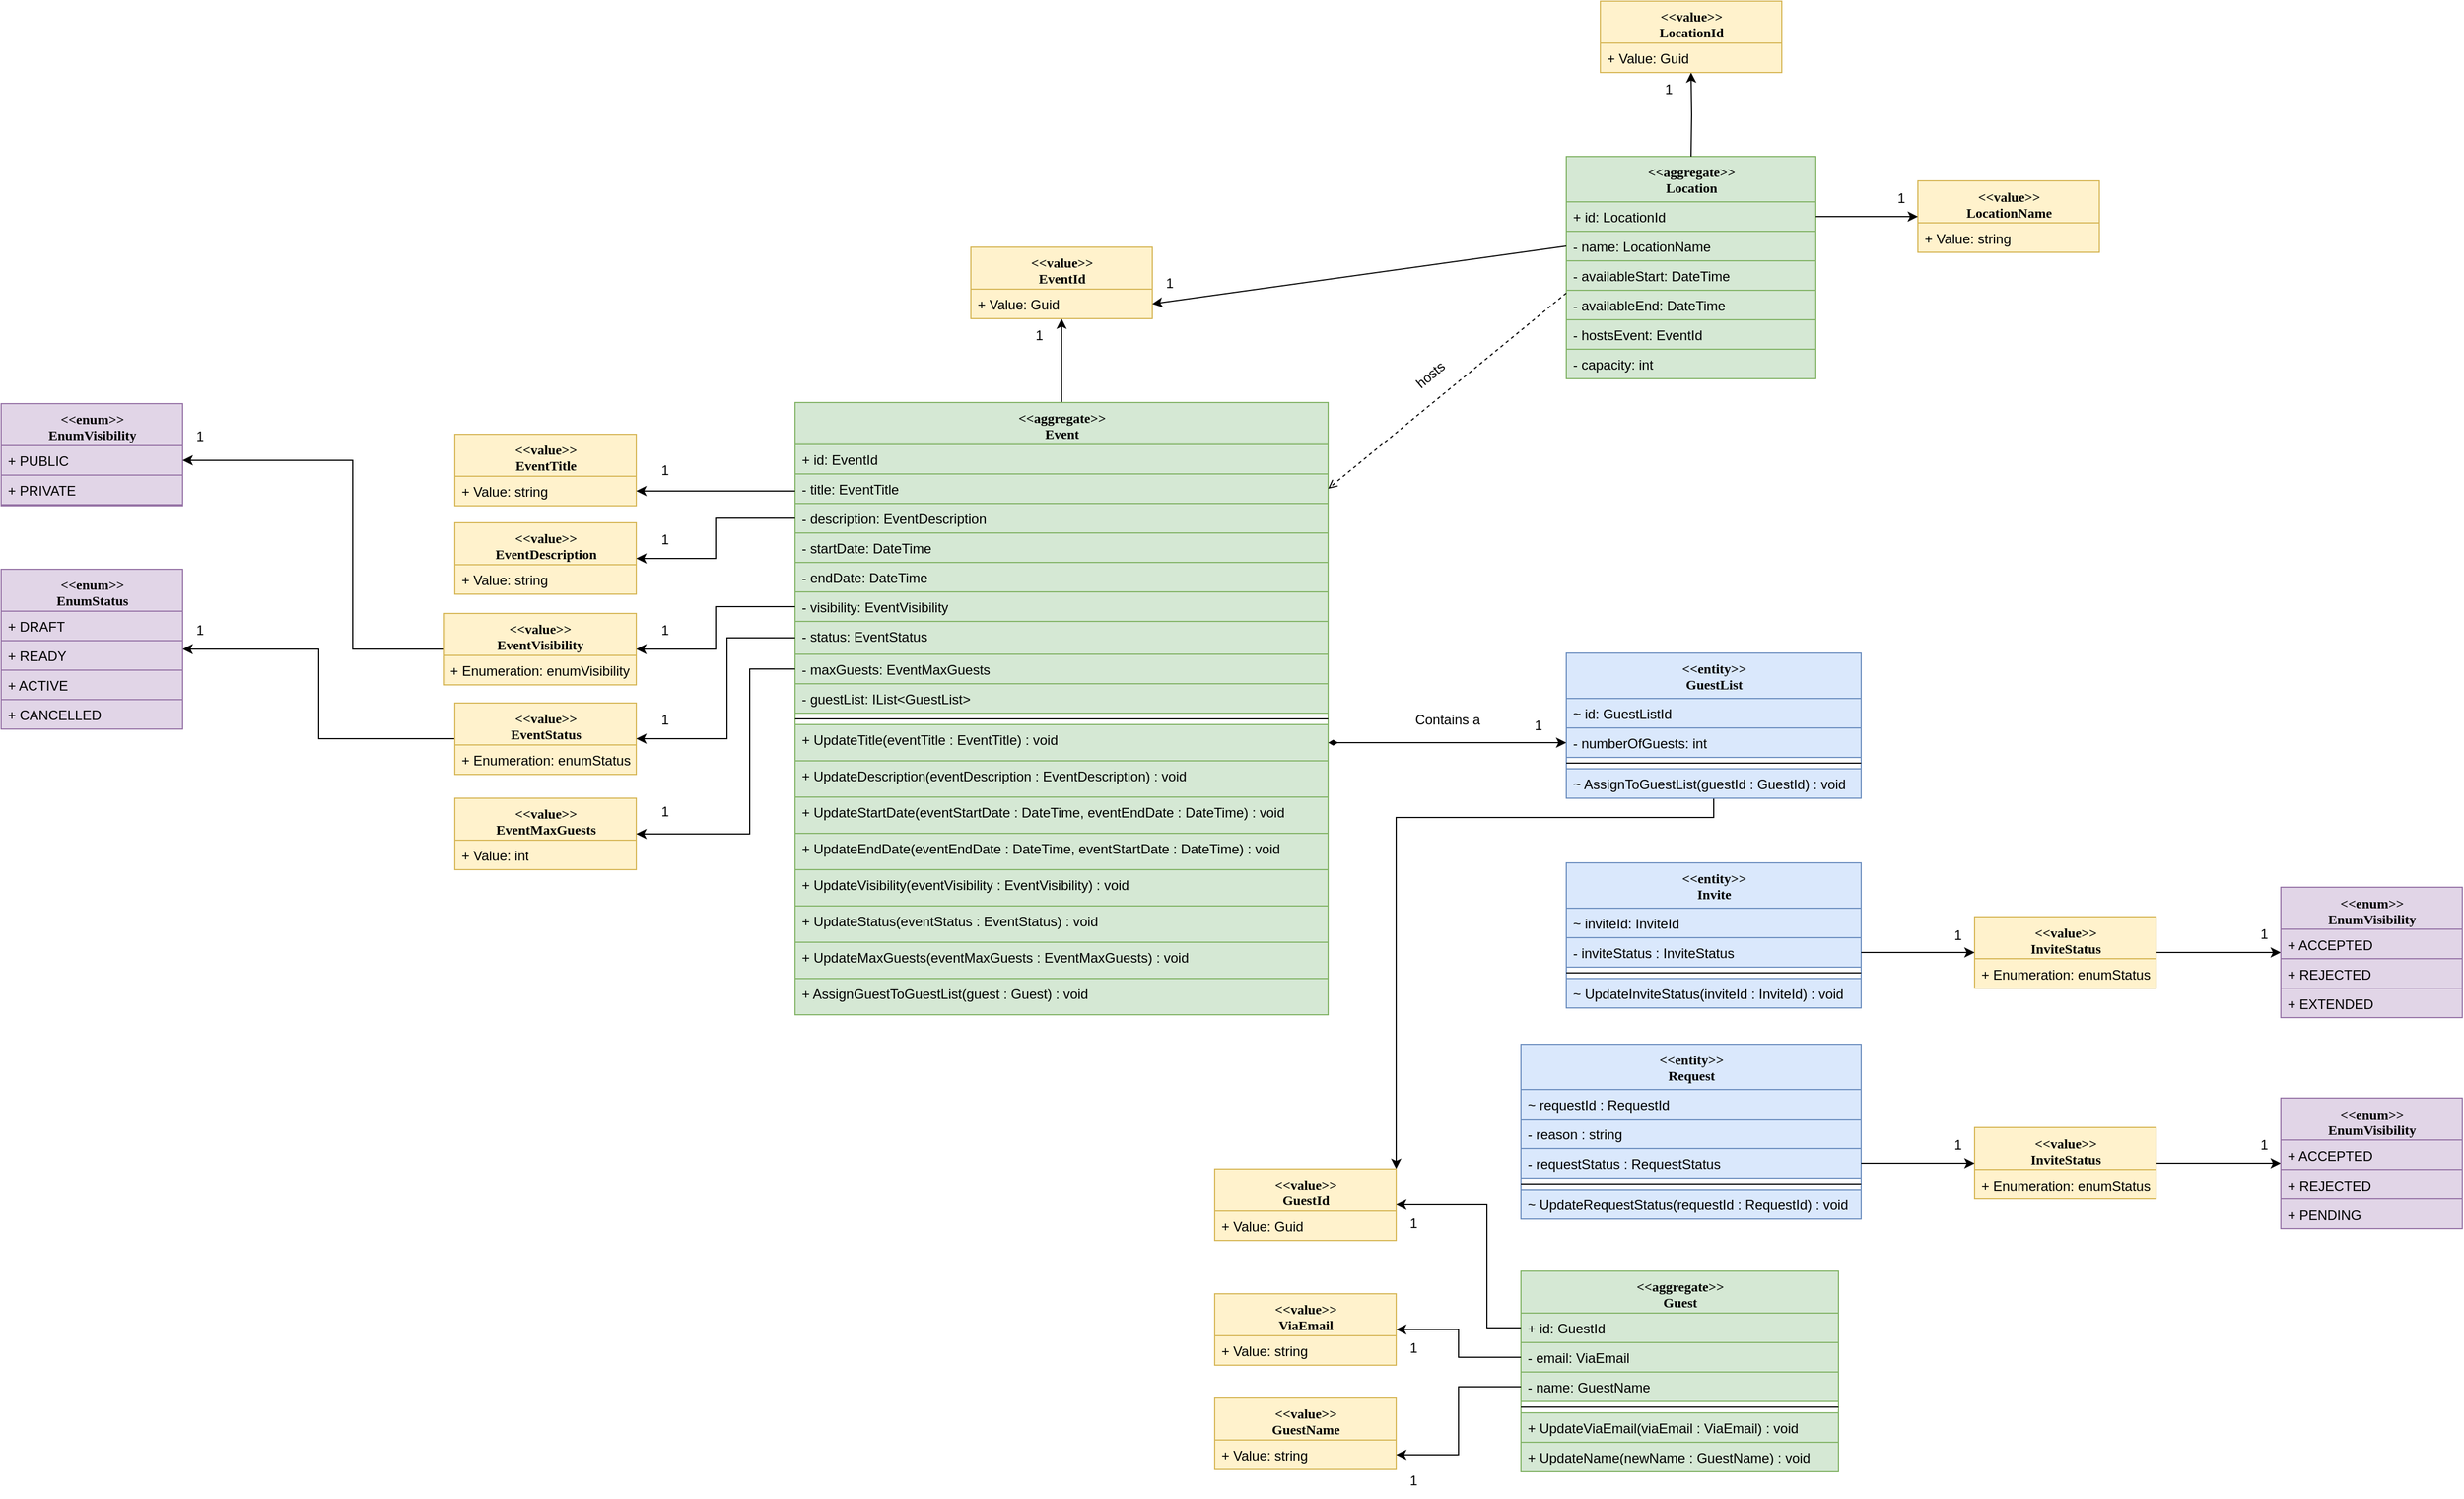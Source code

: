 <mxfile version="26.0.14">
  <diagram name="Page-1" id="9f46799a-70d6-7492-0946-bef42562c5a5">
    <mxGraphModel dx="2342" dy="1554" grid="1" gridSize="10" guides="1" tooltips="1" connect="1" arrows="1" fold="1" page="1" pageScale="1" pageWidth="1100" pageHeight="850" background="none" math="0" shadow="0">
      <root>
        <mxCell id="0" />
        <mxCell id="1" parent="0" />
        <mxCell id="UV1UsnCk2qy5vx6y43Ti-13" style="edgeStyle=orthogonalEdgeStyle;rounded=0;orthogonalLoop=1;jettySize=auto;html=1;exitX=0.5;exitY=0;exitDx=0;exitDy=0;entryX=0.5;entryY=1;entryDx=0;entryDy=0;" parent="1" source="78961159f06e98e8-17" target="UV1UsnCk2qy5vx6y43Ti-4" edge="1">
          <mxGeometry relative="1" as="geometry" />
        </mxCell>
        <mxCell id="78961159f06e98e8-17" value="&amp;lt;&amp;lt;aggregate&amp;gt;&amp;gt;&lt;div&gt;Event&lt;/div&gt;" style="swimlane;html=1;fontStyle=1;align=center;verticalAlign=top;childLayout=stackLayout;horizontal=1;startSize=37;horizontalStack=0;resizeParent=1;resizeLast=0;collapsible=1;marginBottom=0;swimlaneFillColor=#ffffff;rounded=0;shadow=0;comic=0;labelBackgroundColor=none;strokeWidth=1;fillColor=#d5e8d4;fontFamily=Verdana;fontSize=12;strokeColor=#82b366;" parent="1" vertex="1">
          <mxGeometry x="480" y="334" width="470" height="540" as="geometry" />
        </mxCell>
        <mxCell id="78961159f06e98e8-21" value="+ id: EventId" style="text;html=1;strokeColor=#82b366;fillColor=#d5e8d4;align=left;verticalAlign=top;spacingLeft=4;spacingRight=4;whiteSpace=wrap;overflow=hidden;rotatable=0;points=[[0,0.5],[1,0.5]];portConstraint=eastwest;" parent="78961159f06e98e8-17" vertex="1">
          <mxGeometry y="37" width="470" height="26" as="geometry" />
        </mxCell>
        <mxCell id="78961159f06e98e8-23" value="- title: EventTitle" style="text;html=1;strokeColor=#82b366;fillColor=#d5e8d4;align=left;verticalAlign=top;spacingLeft=4;spacingRight=4;whiteSpace=wrap;overflow=hidden;rotatable=0;points=[[0,0.5],[1,0.5]];portConstraint=eastwest;" parent="78961159f06e98e8-17" vertex="1">
          <mxGeometry y="63" width="470" height="26" as="geometry" />
        </mxCell>
        <mxCell id="78961159f06e98e8-25" value="- description: EventDescription" style="text;html=1;strokeColor=#82b366;fillColor=#d5e8d4;align=left;verticalAlign=top;spacingLeft=4;spacingRight=4;whiteSpace=wrap;overflow=hidden;rotatable=0;points=[[0,0.5],[1,0.5]];portConstraint=eastwest;" parent="78961159f06e98e8-17" vertex="1">
          <mxGeometry y="89" width="470" height="26" as="geometry" />
        </mxCell>
        <mxCell id="78961159f06e98e8-26" value="- startDate: DateTime" style="text;html=1;strokeColor=#82b366;fillColor=#d5e8d4;align=left;verticalAlign=top;spacingLeft=4;spacingRight=4;whiteSpace=wrap;overflow=hidden;rotatable=0;points=[[0,0.5],[1,0.5]];portConstraint=eastwest;" parent="78961159f06e98e8-17" vertex="1">
          <mxGeometry y="115" width="470" height="26" as="geometry" />
        </mxCell>
        <mxCell id="78961159f06e98e8-24" value="- endDate: DateTime" style="text;html=1;strokeColor=#82b366;fillColor=#d5e8d4;align=left;verticalAlign=top;spacingLeft=4;spacingRight=4;whiteSpace=wrap;overflow=hidden;rotatable=0;points=[[0,0.5],[1,0.5]];portConstraint=eastwest;" parent="78961159f06e98e8-17" vertex="1">
          <mxGeometry y="141" width="470" height="26" as="geometry" />
        </mxCell>
        <mxCell id="UV1UsnCk2qy5vx6y43Ti-17" value="- visibility: EventVisibility" style="text;html=1;strokeColor=#82b366;fillColor=#d5e8d4;align=left;verticalAlign=top;spacingLeft=4;spacingRight=4;whiteSpace=wrap;overflow=hidden;rotatable=0;points=[[0,0.5],[1,0.5]];portConstraint=eastwest;" parent="78961159f06e98e8-17" vertex="1">
          <mxGeometry y="167" width="470" height="26" as="geometry" />
        </mxCell>
        <mxCell id="UV1UsnCk2qy5vx6y43Ti-18" value="- status: EventStatus" style="text;html=1;strokeColor=#82b366;fillColor=#d5e8d4;align=left;verticalAlign=top;spacingLeft=4;spacingRight=4;whiteSpace=wrap;overflow=hidden;rotatable=0;points=[[0,0.5],[1,0.5]];portConstraint=eastwest;" parent="78961159f06e98e8-17" vertex="1">
          <mxGeometry y="193" width="470" height="29" as="geometry" />
        </mxCell>
        <mxCell id="78961159f06e98e8-27" value="- maxGuests: EventMaxGuests" style="text;html=1;strokeColor=#82b366;fillColor=#d5e8d4;align=left;verticalAlign=top;spacingLeft=4;spacingRight=4;whiteSpace=wrap;overflow=hidden;rotatable=0;points=[[0,0.5],[1,0.5]];portConstraint=eastwest;" parent="78961159f06e98e8-17" vertex="1">
          <mxGeometry y="222" width="470" height="26" as="geometry" />
        </mxCell>
        <mxCell id="UV1UsnCk2qy5vx6y43Ti-20" value="- guestList: IList&amp;lt;GuestList&amp;gt;" style="text;html=1;strokeColor=#82b366;fillColor=#d5e8d4;align=left;verticalAlign=top;spacingLeft=4;spacingRight=4;whiteSpace=wrap;overflow=hidden;rotatable=0;points=[[0,0.5],[1,0.5]];portConstraint=eastwest;" parent="78961159f06e98e8-17" vertex="1">
          <mxGeometry y="248" width="470" height="26" as="geometry" />
        </mxCell>
        <mxCell id="78961159f06e98e8-19" value="" style="line;html=1;strokeWidth=1;fillColor=none;align=left;verticalAlign=middle;spacingTop=-1;spacingLeft=3;spacingRight=3;rotatable=0;labelPosition=right;points=[];portConstraint=eastwest;" parent="78961159f06e98e8-17" vertex="1">
          <mxGeometry y="274" width="470" height="10" as="geometry" />
        </mxCell>
        <mxCell id="UV1UsnCk2qy5vx6y43Ti-49" value="+ UpdateTitle(eventTitle : EventTitle) : void" style="text;html=1;strokeColor=#82b366;fillColor=#d5e8d4;align=left;verticalAlign=top;spacingLeft=4;spacingRight=4;whiteSpace=wrap;overflow=hidden;rotatable=0;points=[[0,0.5],[1,0.5]];portConstraint=eastwest;" parent="78961159f06e98e8-17" vertex="1">
          <mxGeometry y="284" width="470" height="32" as="geometry" />
        </mxCell>
        <mxCell id="UV1UsnCk2qy5vx6y43Ti-53" value="+ UpdateDescription(eventDescription : EventDescription) : void" style="text;html=1;strokeColor=#82b366;fillColor=#d5e8d4;align=left;verticalAlign=top;spacingLeft=4;spacingRight=4;whiteSpace=wrap;overflow=hidden;rotatable=0;points=[[0,0.5],[1,0.5]];portConstraint=eastwest;" parent="78961159f06e98e8-17" vertex="1">
          <mxGeometry y="316" width="470" height="32" as="geometry" />
        </mxCell>
        <mxCell id="UV1UsnCk2qy5vx6y43Ti-54" value="+ UpdateStartDate(eventStartDate : DateTime, eventEndDate : DateTime) : void" style="text;html=1;strokeColor=#82b366;fillColor=#d5e8d4;align=left;verticalAlign=top;spacingLeft=4;spacingRight=4;whiteSpace=wrap;overflow=hidden;rotatable=0;points=[[0,0.5],[1,0.5]];portConstraint=eastwest;" parent="78961159f06e98e8-17" vertex="1">
          <mxGeometry y="348" width="470" height="32" as="geometry" />
        </mxCell>
        <mxCell id="UV1UsnCk2qy5vx6y43Ti-55" value="+ UpdateEndDate(eventEndDate : DateTime, eventStartDate : DateTime) : void" style="text;html=1;strokeColor=#82b366;fillColor=#d5e8d4;align=left;verticalAlign=top;spacingLeft=4;spacingRight=4;whiteSpace=wrap;overflow=hidden;rotatable=0;points=[[0,0.5],[1,0.5]];portConstraint=eastwest;" parent="78961159f06e98e8-17" vertex="1">
          <mxGeometry y="380" width="470" height="32" as="geometry" />
        </mxCell>
        <mxCell id="UV1UsnCk2qy5vx6y43Ti-56" value="+ UpdateVisibility(eventVisibility : EventVisibility) : void" style="text;html=1;strokeColor=#82b366;fillColor=#d5e8d4;align=left;verticalAlign=top;spacingLeft=4;spacingRight=4;whiteSpace=wrap;overflow=hidden;rotatable=0;points=[[0,0.5],[1,0.5]];portConstraint=eastwest;" parent="78961159f06e98e8-17" vertex="1">
          <mxGeometry y="412" width="470" height="32" as="geometry" />
        </mxCell>
        <mxCell id="UV1UsnCk2qy5vx6y43Ti-57" value="+ UpdateStatus(eventStatus : EventStatus) : void" style="text;html=1;strokeColor=#82b366;fillColor=#d5e8d4;align=left;verticalAlign=top;spacingLeft=4;spacingRight=4;whiteSpace=wrap;overflow=hidden;rotatable=0;points=[[0,0.5],[1,0.5]];portConstraint=eastwest;" parent="78961159f06e98e8-17" vertex="1">
          <mxGeometry y="444" width="470" height="32" as="geometry" />
        </mxCell>
        <mxCell id="UV1UsnCk2qy5vx6y43Ti-58" value="+ UpdateMaxGuests(eventMaxGuests : EventMaxGuests) : void" style="text;html=1;strokeColor=#82b366;fillColor=#d5e8d4;align=left;verticalAlign=top;spacingLeft=4;spacingRight=4;whiteSpace=wrap;overflow=hidden;rotatable=0;points=[[0,0.5],[1,0.5]];portConstraint=eastwest;" parent="78961159f06e98e8-17" vertex="1">
          <mxGeometry y="476" width="470" height="32" as="geometry" />
        </mxCell>
        <mxCell id="Fp0zk8lI4CHmRVwrMl4d-3" value="+ AssignGuestToGuestList(guest : Guest) : void" style="text;html=1;strokeColor=#82b366;fillColor=#d5e8d4;align=left;verticalAlign=top;spacingLeft=4;spacingRight=4;whiteSpace=wrap;overflow=hidden;rotatable=0;points=[[0,0.5],[1,0.5]];portConstraint=eastwest;" parent="78961159f06e98e8-17" vertex="1">
          <mxGeometry y="508" width="470" height="32" as="geometry" />
        </mxCell>
        <mxCell id="sz8NXBPrFWaAzDx4VO9E-26" style="edgeStyle=orthogonalEdgeStyle;rounded=0;orthogonalLoop=1;jettySize=auto;html=1;entryX=1;entryY=0;entryDx=0;entryDy=0;" parent="1" source="78961159f06e98e8-30" target="UV1UsnCk2qy5vx6y43Ti-45" edge="1">
          <mxGeometry relative="1" as="geometry">
            <Array as="points">
              <mxPoint x="1290" y="700" />
              <mxPoint x="1010" y="700" />
            </Array>
          </mxGeometry>
        </mxCell>
        <mxCell id="78961159f06e98e8-30" value="&amp;lt;&amp;lt;entity&amp;gt;&amp;gt;&lt;div&gt;GuestList&lt;/div&gt;" style="swimlane;html=1;fontStyle=1;align=center;verticalAlign=top;childLayout=stackLayout;horizontal=1;startSize=40;horizontalStack=0;resizeParent=1;resizeLast=0;collapsible=1;marginBottom=0;swimlaneFillColor=#ffffff;rounded=0;shadow=0;comic=0;labelBackgroundColor=none;strokeWidth=1;fillColor=#dae8fc;fontFamily=Verdana;fontSize=12;strokeColor=#6c8ebf;" parent="1" vertex="1">
          <mxGeometry x="1160" y="555" width="260" height="128" as="geometry" />
        </mxCell>
        <mxCell id="78961159f06e98e8-31" value="~ id: GuestListId" style="text;html=1;strokeColor=#6c8ebf;fillColor=#dae8fc;align=left;verticalAlign=top;spacingLeft=4;spacingRight=4;whiteSpace=wrap;overflow=hidden;rotatable=0;points=[[0,0.5],[1,0.5]];portConstraint=eastwest;" parent="78961159f06e98e8-30" vertex="1">
          <mxGeometry y="40" width="260" height="26" as="geometry" />
        </mxCell>
        <mxCell id="78961159f06e98e8-32" value="- numberOfGuests: int" style="text;html=1;strokeColor=#6c8ebf;fillColor=#dae8fc;align=left;verticalAlign=top;spacingLeft=4;spacingRight=4;whiteSpace=wrap;overflow=hidden;rotatable=0;points=[[0,0.5],[1,0.5]];portConstraint=eastwest;" parent="78961159f06e98e8-30" vertex="1">
          <mxGeometry y="66" width="260" height="26" as="geometry" />
        </mxCell>
        <mxCell id="Fp0zk8lI4CHmRVwrMl4d-1" value="" style="line;html=1;strokeWidth=1;fillColor=none;align=left;verticalAlign=middle;spacingTop=-1;spacingLeft=3;spacingRight=3;rotatable=0;labelPosition=right;points=[];portConstraint=eastwest;" parent="78961159f06e98e8-30" vertex="1">
          <mxGeometry y="92" width="260" height="10" as="geometry" />
        </mxCell>
        <mxCell id="78961159f06e98e8-37" value="~ AssignToGuestList(guestId : GuestId) : void" style="text;html=1;strokeColor=#6c8ebf;fillColor=#dae8fc;align=left;verticalAlign=top;spacingLeft=4;spacingRight=4;whiteSpace=wrap;overflow=hidden;rotatable=0;points=[[0,0.5],[1,0.5]];portConstraint=eastwest;" parent="78961159f06e98e8-30" vertex="1">
          <mxGeometry y="102" width="260" height="26" as="geometry" />
        </mxCell>
        <mxCell id="UV1UsnCk2qy5vx6y43Ti-4" value="&amp;lt;&amp;lt;value&amp;gt;&amp;gt;&lt;div&gt;EventId&lt;/div&gt;" style="swimlane;html=1;fontStyle=1;align=center;verticalAlign=top;childLayout=stackLayout;horizontal=1;startSize=37;horizontalStack=0;resizeParent=1;resizeLast=0;collapsible=1;marginBottom=0;swimlaneFillColor=#ffffff;rounded=0;shadow=0;comic=0;labelBackgroundColor=none;strokeWidth=1;fontFamily=Verdana;fontSize=12;fillColor=#fff2cc;strokeColor=#d6b656;" parent="1" vertex="1">
          <mxGeometry x="635" y="197" width="160" height="63" as="geometry" />
        </mxCell>
        <mxCell id="UV1UsnCk2qy5vx6y43Ti-5" value="+ Value: Guid" style="text;html=1;strokeColor=#d6b656;fillColor=#fff2cc;align=left;verticalAlign=top;spacingLeft=4;spacingRight=4;whiteSpace=wrap;overflow=hidden;rotatable=0;points=[[0,0.5],[1,0.5]];portConstraint=eastwest;" parent="UV1UsnCk2qy5vx6y43Ti-4" vertex="1">
          <mxGeometry y="37" width="160" height="26" as="geometry" />
        </mxCell>
        <mxCell id="UV1UsnCk2qy5vx6y43Ti-15" value="1" style="text;html=1;align=center;verticalAlign=middle;resizable=0;points=[];autosize=1;strokeColor=none;fillColor=none;" parent="1" vertex="1">
          <mxGeometry x="680" y="260" width="30" height="30" as="geometry" />
        </mxCell>
        <mxCell id="UV1UsnCk2qy5vx6y43Ti-33" value="&amp;lt;&amp;lt;aggregate&amp;gt;&amp;gt;&lt;div&gt;Guest&lt;/div&gt;" style="swimlane;html=1;fontStyle=1;align=center;verticalAlign=top;childLayout=stackLayout;horizontal=1;startSize=37;horizontalStack=0;resizeParent=1;resizeLast=0;collapsible=1;marginBottom=0;swimlaneFillColor=#ffffff;rounded=0;shadow=0;comic=0;labelBackgroundColor=none;strokeWidth=1;fillColor=#d5e8d4;fontFamily=Verdana;fontSize=12;strokeColor=#82b366;" parent="1" vertex="1">
          <mxGeometry x="1120" y="1100" width="280" height="177" as="geometry" />
        </mxCell>
        <mxCell id="UV1UsnCk2qy5vx6y43Ti-34" value="+ id: GuestId" style="text;html=1;strokeColor=#82b366;fillColor=#d5e8d4;align=left;verticalAlign=top;spacingLeft=4;spacingRight=4;whiteSpace=wrap;overflow=hidden;rotatable=0;points=[[0,0.5],[1,0.5]];portConstraint=eastwest;" parent="UV1UsnCk2qy5vx6y43Ti-33" vertex="1">
          <mxGeometry y="37" width="280" height="26" as="geometry" />
        </mxCell>
        <mxCell id="UV1UsnCk2qy5vx6y43Ti-35" value="- email: ViaEmail" style="text;html=1;strokeColor=#82b366;fillColor=#d5e8d4;align=left;verticalAlign=top;spacingLeft=4;spacingRight=4;whiteSpace=wrap;overflow=hidden;rotatable=0;points=[[0,0.5],[1,0.5]];portConstraint=eastwest;" parent="UV1UsnCk2qy5vx6y43Ti-33" vertex="1">
          <mxGeometry y="63" width="280" height="26" as="geometry" />
        </mxCell>
        <mxCell id="UV1UsnCk2qy5vx6y43Ti-36" value="- name: GuestName" style="text;html=1;strokeColor=#82b366;fillColor=#d5e8d4;align=left;verticalAlign=top;spacingLeft=4;spacingRight=4;whiteSpace=wrap;overflow=hidden;rotatable=0;points=[[0,0.5],[1,0.5]];portConstraint=eastwest;" parent="UV1UsnCk2qy5vx6y43Ti-33" vertex="1">
          <mxGeometry y="89" width="280" height="26" as="geometry" />
        </mxCell>
        <mxCell id="UV1UsnCk2qy5vx6y43Ti-43" value="" style="line;html=1;strokeWidth=1;fillColor=none;align=left;verticalAlign=middle;spacingTop=-1;spacingLeft=3;spacingRight=3;rotatable=0;labelPosition=right;points=[];portConstraint=eastwest;" parent="UV1UsnCk2qy5vx6y43Ti-33" vertex="1">
          <mxGeometry y="115" width="280" height="10" as="geometry" />
        </mxCell>
        <mxCell id="sz8NXBPrFWaAzDx4VO9E-3" value="+ UpdateViaEmail(viaEmail : ViaEmail) : void" style="text;html=1;strokeColor=#82b366;fillColor=#d5e8d4;align=left;verticalAlign=top;spacingLeft=4;spacingRight=4;whiteSpace=wrap;overflow=hidden;rotatable=0;points=[[0,0.5],[1,0.5]];portConstraint=eastwest;" parent="UV1UsnCk2qy5vx6y43Ti-33" vertex="1">
          <mxGeometry y="125" width="280" height="26" as="geometry" />
        </mxCell>
        <mxCell id="sz8NXBPrFWaAzDx4VO9E-4" value="+ UpdateName(newName : GuestName) : void" style="text;html=1;strokeColor=#82b366;fillColor=#d5e8d4;align=left;verticalAlign=top;spacingLeft=4;spacingRight=4;whiteSpace=wrap;overflow=hidden;rotatable=0;points=[[0,0.5],[1,0.5]];portConstraint=eastwest;" parent="UV1UsnCk2qy5vx6y43Ti-33" vertex="1">
          <mxGeometry y="151" width="280" height="26" as="geometry" />
        </mxCell>
        <mxCell id="UV1UsnCk2qy5vx6y43Ti-45" value="&amp;lt;&amp;lt;value&amp;gt;&amp;gt;&lt;div&gt;GuestId&lt;/div&gt;" style="swimlane;html=1;fontStyle=1;align=center;verticalAlign=top;childLayout=stackLayout;horizontal=1;startSize=37;horizontalStack=0;resizeParent=1;resizeLast=0;collapsible=1;marginBottom=0;swimlaneFillColor=#ffffff;rounded=0;shadow=0;comic=0;labelBackgroundColor=none;strokeWidth=1;fontFamily=Verdana;fontSize=12;fillColor=#fff2cc;strokeColor=#d6b656;" parent="1" vertex="1">
          <mxGeometry x="850" y="1010" width="160" height="63" as="geometry" />
        </mxCell>
        <mxCell id="UV1UsnCk2qy5vx6y43Ti-46" value="+ Value: Guid" style="text;html=1;strokeColor=#d6b656;fillColor=#fff2cc;align=left;verticalAlign=top;spacingLeft=4;spacingRight=4;whiteSpace=wrap;overflow=hidden;rotatable=0;points=[[0,0.5],[1,0.5]];portConstraint=eastwest;" parent="UV1UsnCk2qy5vx6y43Ti-45" vertex="1">
          <mxGeometry y="37" width="160" height="26" as="geometry" />
        </mxCell>
        <mxCell id="Fp0zk8lI4CHmRVwrMl4d-29" style="edgeStyle=orthogonalEdgeStyle;rounded=0;orthogonalLoop=1;jettySize=auto;html=1;entryX=0;entryY=0.5;entryDx=0;entryDy=0;endArrow=none;startFill=1;startArrow=classic;" parent="1" source="UV1UsnCk2qy5vx6y43Ti-59" target="Fp0zk8lI4CHmRVwrMl4d-12" edge="1">
          <mxGeometry relative="1" as="geometry" />
        </mxCell>
        <mxCell id="UV1UsnCk2qy5vx6y43Ti-59" value="&amp;lt;&amp;lt;enum&amp;gt;&amp;gt;&lt;div&gt;EnumStatus&lt;/div&gt;" style="swimlane;html=1;fontStyle=1;align=center;verticalAlign=top;childLayout=stackLayout;horizontal=1;startSize=37;horizontalStack=0;resizeParent=1;resizeLast=0;collapsible=1;marginBottom=0;swimlaneFillColor=#ffffff;rounded=0;shadow=0;comic=0;labelBackgroundColor=none;strokeWidth=1;fontFamily=Verdana;fontSize=12;fillColor=#e1d5e7;strokeColor=#9673a6;" parent="1" vertex="1">
          <mxGeometry x="-220" y="481" width="160" height="141" as="geometry" />
        </mxCell>
        <mxCell id="UV1UsnCk2qy5vx6y43Ti-60" value="+ DRAFT" style="text;html=1;strokeColor=#9673a6;fillColor=#e1d5e7;align=left;verticalAlign=top;spacingLeft=4;spacingRight=4;whiteSpace=wrap;overflow=hidden;rotatable=0;points=[[0,0.5],[1,0.5]];portConstraint=eastwest;" parent="UV1UsnCk2qy5vx6y43Ti-59" vertex="1">
          <mxGeometry y="37" width="160" height="26" as="geometry" />
        </mxCell>
        <mxCell id="UV1UsnCk2qy5vx6y43Ti-63" value="+ READY" style="text;html=1;strokeColor=#9673a6;fillColor=#e1d5e7;align=left;verticalAlign=top;spacingLeft=4;spacingRight=4;whiteSpace=wrap;overflow=hidden;rotatable=0;points=[[0,0.5],[1,0.5]];portConstraint=eastwest;" parent="UV1UsnCk2qy5vx6y43Ti-59" vertex="1">
          <mxGeometry y="63" width="160" height="26" as="geometry" />
        </mxCell>
        <mxCell id="UV1UsnCk2qy5vx6y43Ti-64" value="+ ACTIVE" style="text;html=1;strokeColor=#9673a6;fillColor=#e1d5e7;align=left;verticalAlign=top;spacingLeft=4;spacingRight=4;whiteSpace=wrap;overflow=hidden;rotatable=0;points=[[0,0.5],[1,0.5]];portConstraint=eastwest;" parent="UV1UsnCk2qy5vx6y43Ti-59" vertex="1">
          <mxGeometry y="89" width="160" height="26" as="geometry" />
        </mxCell>
        <mxCell id="UV1UsnCk2qy5vx6y43Ti-65" value="+ CANCELLED" style="text;html=1;strokeColor=#9673a6;fillColor=#e1d5e7;align=left;verticalAlign=top;spacingLeft=4;spacingRight=4;whiteSpace=wrap;overflow=hidden;rotatable=0;points=[[0,0.5],[1,0.5]];portConstraint=eastwest;" parent="UV1UsnCk2qy5vx6y43Ti-59" vertex="1">
          <mxGeometry y="115" width="160" height="26" as="geometry" />
        </mxCell>
        <mxCell id="UV1UsnCk2qy5vx6y43Ti-61" value="&amp;lt;&amp;lt;enum&amp;gt;&amp;gt;&lt;div&gt;EnumVisibility&lt;/div&gt;" style="swimlane;html=1;fontStyle=1;align=center;verticalAlign=top;childLayout=stackLayout;horizontal=1;startSize=37;horizontalStack=0;resizeParent=1;resizeLast=0;collapsible=1;marginBottom=0;swimlaneFillColor=#ffffff;rounded=0;shadow=0;comic=0;labelBackgroundColor=none;strokeWidth=1;fontFamily=Verdana;fontSize=12;fillColor=#e1d5e7;strokeColor=#9673a6;" parent="1" vertex="1">
          <mxGeometry x="-220" y="335" width="160" height="90" as="geometry" />
        </mxCell>
        <mxCell id="UV1UsnCk2qy5vx6y43Ti-62" value="+ PUBLIC" style="text;html=1;strokeColor=#9673a6;fillColor=#e1d5e7;align=left;verticalAlign=top;spacingLeft=4;spacingRight=4;whiteSpace=wrap;overflow=hidden;rotatable=0;points=[[0,0.5],[1,0.5]];portConstraint=eastwest;" parent="UV1UsnCk2qy5vx6y43Ti-61" vertex="1">
          <mxGeometry y="37" width="160" height="26" as="geometry" />
        </mxCell>
        <mxCell id="UV1UsnCk2qy5vx6y43Ti-66" value="+ PRIVATE" style="text;html=1;strokeColor=#9673a6;fillColor=#e1d5e7;align=left;verticalAlign=top;spacingLeft=4;spacingRight=4;whiteSpace=wrap;overflow=hidden;rotatable=0;points=[[0,0.5],[1,0.5]];portConstraint=eastwest;" parent="UV1UsnCk2qy5vx6y43Ti-61" vertex="1">
          <mxGeometry y="63" width="160" height="26" as="geometry" />
        </mxCell>
        <mxCell id="UV1UsnCk2qy5vx6y43Ti-70" value="1" style="text;html=1;align=center;verticalAlign=middle;resizable=0;points=[];autosize=1;strokeColor=none;fillColor=none;" parent="1" vertex="1">
          <mxGeometry x="-60" y="348.5" width="30" height="30" as="geometry" />
        </mxCell>
        <mxCell id="UV1UsnCk2qy5vx6y43Ti-71" value="1" style="text;html=1;align=center;verticalAlign=middle;resizable=0;points=[];autosize=1;strokeColor=none;fillColor=none;" parent="1" vertex="1">
          <mxGeometry x="-60" y="520" width="30" height="30" as="geometry" />
        </mxCell>
        <mxCell id="UV1UsnCk2qy5vx6y43Ti-73" style="edgeStyle=orthogonalEdgeStyle;rounded=0;orthogonalLoop=1;jettySize=auto;html=1;entryX=0;entryY=0.5;entryDx=0;entryDy=0;endArrow=classic;endFill=1;startArrow=diamondThin;startFill=1;" parent="1" source="UV1UsnCk2qy5vx6y43Ti-49" target="78961159f06e98e8-32" edge="1">
          <mxGeometry relative="1" as="geometry" />
        </mxCell>
        <mxCell id="UV1UsnCk2qy5vx6y43Ti-76" value="Contains a" style="text;html=1;align=center;verticalAlign=middle;resizable=0;points=[];autosize=1;strokeColor=none;fillColor=none;" parent="1" vertex="1">
          <mxGeometry x="1015" y="599" width="80" height="30" as="geometry" />
        </mxCell>
        <mxCell id="UV1UsnCk2qy5vx6y43Ti-78" value="&amp;lt;&amp;lt;aggregate&amp;gt;&amp;gt;&lt;div&gt;Location&lt;/div&gt;" style="swimlane;html=1;fontStyle=1;align=center;verticalAlign=top;childLayout=stackLayout;horizontal=1;startSize=40;horizontalStack=0;resizeParent=1;resizeLast=0;collapsible=1;marginBottom=0;swimlaneFillColor=#ffffff;rounded=0;shadow=0;comic=0;labelBackgroundColor=none;strokeWidth=1;fillColor=#d5e8d4;fontFamily=Verdana;fontSize=12;strokeColor=#82b366;" parent="1" vertex="1">
          <mxGeometry x="1160" y="117" width="220" height="196" as="geometry" />
        </mxCell>
        <mxCell id="UV1UsnCk2qy5vx6y43Ti-79" value="+ id: LocationId" style="text;html=1;strokeColor=#82b366;fillColor=#d5e8d4;align=left;verticalAlign=top;spacingLeft=4;spacingRight=4;whiteSpace=wrap;overflow=hidden;rotatable=0;points=[[0,0.5],[1,0.5]];portConstraint=eastwest;" parent="UV1UsnCk2qy5vx6y43Ti-78" vertex="1">
          <mxGeometry y="40" width="220" height="26" as="geometry" />
        </mxCell>
        <mxCell id="UV1UsnCk2qy5vx6y43Ti-80" value="- name: LocationName" style="text;html=1;strokeColor=#82b366;fillColor=#d5e8d4;align=left;verticalAlign=top;spacingLeft=4;spacingRight=4;whiteSpace=wrap;overflow=hidden;rotatable=0;points=[[0,0.5],[1,0.5]];portConstraint=eastwest;" parent="UV1UsnCk2qy5vx6y43Ti-78" vertex="1">
          <mxGeometry y="66" width="220" height="26" as="geometry" />
        </mxCell>
        <mxCell id="UV1UsnCk2qy5vx6y43Ti-81" value="- availableStart: DateTime" style="text;html=1;strokeColor=#82b366;fillColor=#d5e8d4;align=left;verticalAlign=top;spacingLeft=4;spacingRight=4;whiteSpace=wrap;overflow=hidden;rotatable=0;points=[[0,0.5],[1,0.5]];portConstraint=eastwest;" parent="UV1UsnCk2qy5vx6y43Ti-78" vertex="1">
          <mxGeometry y="92" width="220" height="26" as="geometry" />
        </mxCell>
        <mxCell id="UV1UsnCk2qy5vx6y43Ti-82" value="- availableEnd: DateTime" style="text;html=1;strokeColor=#82b366;fillColor=#d5e8d4;align=left;verticalAlign=top;spacingLeft=4;spacingRight=4;whiteSpace=wrap;overflow=hidden;rotatable=0;points=[[0,0.5],[1,0.5]];portConstraint=eastwest;" parent="UV1UsnCk2qy5vx6y43Ti-78" vertex="1">
          <mxGeometry y="118" width="220" height="26" as="geometry" />
        </mxCell>
        <mxCell id="UV1UsnCk2qy5vx6y43Ti-83" value="- hostsEvent: EventId" style="text;html=1;strokeColor=#82b366;fillColor=#d5e8d4;align=left;verticalAlign=top;spacingLeft=4;spacingRight=4;whiteSpace=wrap;overflow=hidden;rotatable=0;points=[[0,0.5],[1,0.5]];portConstraint=eastwest;" parent="UV1UsnCk2qy5vx6y43Ti-78" vertex="1">
          <mxGeometry y="144" width="220" height="26" as="geometry" />
        </mxCell>
        <mxCell id="UV1UsnCk2qy5vx6y43Ti-84" value="- capacity: int" style="text;html=1;strokeColor=#82b366;fillColor=#d5e8d4;align=left;verticalAlign=top;spacingLeft=4;spacingRight=4;whiteSpace=wrap;overflow=hidden;rotatable=0;points=[[0,0.5],[1,0.5]];portConstraint=eastwest;" parent="UV1UsnCk2qy5vx6y43Ti-78" vertex="1">
          <mxGeometry y="170" width="220" height="26" as="geometry" />
        </mxCell>
        <mxCell id="UV1UsnCk2qy5vx6y43Ti-86" value="" style="endArrow=open;html=1;rounded=0;entryX=1;entryY=0.5;entryDx=0;entryDy=0;dashed=1;endFill=0;" parent="1" target="78961159f06e98e8-23" edge="1">
          <mxGeometry width="50" height="50" relative="1" as="geometry">
            <mxPoint x="1160" y="237.5" as="sourcePoint" />
            <mxPoint x="1090.0" y="312.5" as="targetPoint" />
          </mxGeometry>
        </mxCell>
        <mxCell id="UV1UsnCk2qy5vx6y43Ti-88" value="hosts" style="text;html=1;align=center;verticalAlign=middle;resizable=0;points=[];autosize=1;strokeColor=none;fillColor=none;rotation=-40;" parent="1" vertex="1">
          <mxGeometry x="1015" y="295" width="50" height="30" as="geometry" />
        </mxCell>
        <mxCell id="UV1UsnCk2qy5vx6y43Ti-89" style="edgeStyle=orthogonalEdgeStyle;rounded=0;orthogonalLoop=1;jettySize=auto;html=1;exitX=0.5;exitY=0;exitDx=0;exitDy=0;entryX=0.5;entryY=1;entryDx=0;entryDy=0;" parent="1" target="UV1UsnCk2qy5vx6y43Ti-90" edge="1">
          <mxGeometry relative="1" as="geometry">
            <mxPoint x="1270" y="117" as="sourcePoint" />
          </mxGeometry>
        </mxCell>
        <mxCell id="UV1UsnCk2qy5vx6y43Ti-90" value="&amp;lt;&amp;lt;value&amp;gt;&amp;gt;&lt;div&gt;LocationId&lt;/div&gt;" style="swimlane;html=1;fontStyle=1;align=center;verticalAlign=top;childLayout=stackLayout;horizontal=1;startSize=37;horizontalStack=0;resizeParent=1;resizeLast=0;collapsible=1;marginBottom=0;swimlaneFillColor=#ffffff;rounded=0;shadow=0;comic=0;labelBackgroundColor=none;strokeWidth=1;fontFamily=Verdana;fontSize=12;fillColor=#fff2cc;strokeColor=#d6b656;" parent="1" vertex="1">
          <mxGeometry x="1190" y="-20" width="160" height="63" as="geometry" />
        </mxCell>
        <mxCell id="UV1UsnCk2qy5vx6y43Ti-91" value="+ Value: Guid" style="text;html=1;strokeColor=#d6b656;fillColor=#fff2cc;align=left;verticalAlign=top;spacingLeft=4;spacingRight=4;whiteSpace=wrap;overflow=hidden;rotatable=0;points=[[0,0.5],[1,0.5]];portConstraint=eastwest;" parent="UV1UsnCk2qy5vx6y43Ti-90" vertex="1">
          <mxGeometry y="37" width="160" height="26" as="geometry" />
        </mxCell>
        <mxCell id="UV1UsnCk2qy5vx6y43Ti-92" value="1" style="text;html=1;align=center;verticalAlign=middle;resizable=0;points=[];autosize=1;strokeColor=none;fillColor=none;" parent="1" vertex="1">
          <mxGeometry x="1235" y="43" width="30" height="30" as="geometry" />
        </mxCell>
        <mxCell id="UV1UsnCk2qy5vx6y43Ti-94" value="" style="endArrow=classic;html=1;rounded=0;entryX=1;entryY=0.5;entryDx=0;entryDy=0;exitX=0;exitY=0.5;exitDx=0;exitDy=0;" parent="1" source="UV1UsnCk2qy5vx6y43Ti-80" target="UV1UsnCk2qy5vx6y43Ti-5" edge="1">
          <mxGeometry width="50" height="50" relative="1" as="geometry">
            <mxPoint x="1020" y="297" as="sourcePoint" />
            <mxPoint x="1070" y="247" as="targetPoint" />
          </mxGeometry>
        </mxCell>
        <mxCell id="UV1UsnCk2qy5vx6y43Ti-95" value="1" style="text;html=1;align=center;verticalAlign=middle;resizable=0;points=[];autosize=1;strokeColor=none;fillColor=none;" parent="1" vertex="1">
          <mxGeometry x="795" y="213.5" width="30" height="30" as="geometry" />
        </mxCell>
        <mxCell id="UV1UsnCk2qy5vx6y43Ti-96" value="&amp;lt;&amp;lt;value&amp;gt;&amp;gt;&lt;div&gt;LocationName&lt;/div&gt;" style="swimlane;html=1;fontStyle=1;align=center;verticalAlign=top;childLayout=stackLayout;horizontal=1;startSize=37;horizontalStack=0;resizeParent=1;resizeLast=0;collapsible=1;marginBottom=0;swimlaneFillColor=#ffffff;rounded=0;shadow=0;comic=0;labelBackgroundColor=none;strokeWidth=1;fontFamily=Verdana;fontSize=12;fillColor=#fff2cc;strokeColor=#d6b656;" parent="1" vertex="1">
          <mxGeometry x="1470" y="138.5" width="160" height="63" as="geometry" />
        </mxCell>
        <mxCell id="UV1UsnCk2qy5vx6y43Ti-97" value="+ Value: string" style="text;html=1;strokeColor=#d6b656;fillColor=#fff2cc;align=left;verticalAlign=top;spacingLeft=4;spacingRight=4;whiteSpace=wrap;overflow=hidden;rotatable=0;points=[[0,0.5],[1,0.5]];portConstraint=eastwest;" parent="UV1UsnCk2qy5vx6y43Ti-96" vertex="1">
          <mxGeometry y="37" width="160" height="26" as="geometry" />
        </mxCell>
        <mxCell id="UV1UsnCk2qy5vx6y43Ti-105" value="1" style="text;html=1;align=center;verticalAlign=middle;resizable=0;points=[];autosize=1;strokeColor=none;fillColor=none;" parent="1" vertex="1">
          <mxGeometry x="1440" y="138.5" width="30" height="30" as="geometry" />
        </mxCell>
        <mxCell id="Fp0zk8lI4CHmRVwrMl4d-6" value="&amp;lt;&amp;lt;value&amp;gt;&amp;gt;&lt;div&gt;EventTitle&lt;/div&gt;" style="swimlane;html=1;fontStyle=1;align=center;verticalAlign=top;childLayout=stackLayout;horizontal=1;startSize=37;horizontalStack=0;resizeParent=1;resizeLast=0;collapsible=1;marginBottom=0;swimlaneFillColor=#ffffff;rounded=0;shadow=0;comic=0;labelBackgroundColor=none;strokeWidth=1;fontFamily=Verdana;fontSize=12;fillColor=#fff2cc;strokeColor=#d6b656;" parent="1" vertex="1">
          <mxGeometry x="180" y="362" width="160" height="63" as="geometry" />
        </mxCell>
        <mxCell id="Fp0zk8lI4CHmRVwrMl4d-7" value="+ Value: string" style="text;html=1;strokeColor=#d6b656;fillColor=#fff2cc;align=left;verticalAlign=top;spacingLeft=4;spacingRight=4;whiteSpace=wrap;overflow=hidden;rotatable=0;points=[[0,0.5],[1,0.5]];portConstraint=eastwest;" parent="Fp0zk8lI4CHmRVwrMl4d-6" vertex="1">
          <mxGeometry y="37" width="160" height="26" as="geometry" />
        </mxCell>
        <mxCell id="Fp0zk8lI4CHmRVwrMl4d-8" value="&amp;lt;&amp;lt;value&amp;gt;&amp;gt;&lt;div&gt;EventDescription&lt;/div&gt;" style="swimlane;html=1;fontStyle=1;align=center;verticalAlign=top;childLayout=stackLayout;horizontal=1;startSize=37;horizontalStack=0;resizeParent=1;resizeLast=0;collapsible=1;marginBottom=0;swimlaneFillColor=#ffffff;rounded=0;shadow=0;comic=0;labelBackgroundColor=none;strokeWidth=1;fontFamily=Verdana;fontSize=12;fillColor=#fff2cc;strokeColor=#d6b656;" parent="1" vertex="1">
          <mxGeometry x="180" y="440" width="160" height="63" as="geometry" />
        </mxCell>
        <mxCell id="Fp0zk8lI4CHmRVwrMl4d-9" value="+ Value: string" style="text;html=1;strokeColor=#d6b656;fillColor=#fff2cc;align=left;verticalAlign=top;spacingLeft=4;spacingRight=4;whiteSpace=wrap;overflow=hidden;rotatable=0;points=[[0,0.5],[1,0.5]];portConstraint=eastwest;" parent="Fp0zk8lI4CHmRVwrMl4d-8" vertex="1">
          <mxGeometry y="37" width="160" height="26" as="geometry" />
        </mxCell>
        <mxCell id="Fp0zk8lI4CHmRVwrMl4d-30" style="edgeStyle=orthogonalEdgeStyle;rounded=0;orthogonalLoop=1;jettySize=auto;html=1;entryX=1;entryY=0.5;entryDx=0;entryDy=0;exitX=0;exitY=0.5;exitDx=0;exitDy=0;" parent="1" source="Fp0zk8lI4CHmRVwrMl4d-10" target="UV1UsnCk2qy5vx6y43Ti-62" edge="1">
          <mxGeometry relative="1" as="geometry">
            <Array as="points">
              <mxPoint x="90" y="552" />
              <mxPoint x="90" y="385" />
            </Array>
          </mxGeometry>
        </mxCell>
        <mxCell id="Fp0zk8lI4CHmRVwrMl4d-10" value="&amp;lt;&amp;lt;value&amp;gt;&amp;gt;&lt;div&gt;EventVisibility&lt;/div&gt;" style="swimlane;html=1;fontStyle=1;align=center;verticalAlign=top;childLayout=stackLayout;horizontal=1;startSize=37;horizontalStack=0;resizeParent=1;resizeLast=0;collapsible=1;marginBottom=0;swimlaneFillColor=#ffffff;rounded=0;shadow=0;comic=0;labelBackgroundColor=none;strokeWidth=1;fontFamily=Verdana;fontSize=12;fillColor=#fff2cc;strokeColor=#d6b656;" parent="1" vertex="1">
          <mxGeometry x="170" y="520" width="170" height="63" as="geometry" />
        </mxCell>
        <mxCell id="Fp0zk8lI4CHmRVwrMl4d-11" value="+ Enumeration: enumVisibility" style="text;html=1;strokeColor=#d6b656;fillColor=#fff2cc;align=left;verticalAlign=top;spacingLeft=4;spacingRight=4;whiteSpace=wrap;overflow=hidden;rotatable=0;points=[[0,0.5],[1,0.5]];portConstraint=eastwest;" parent="Fp0zk8lI4CHmRVwrMl4d-10" vertex="1">
          <mxGeometry y="37" width="170" height="26" as="geometry" />
        </mxCell>
        <mxCell id="Fp0zk8lI4CHmRVwrMl4d-12" value="&amp;lt;&amp;lt;value&amp;gt;&amp;gt;&lt;div&gt;EventStatus&lt;/div&gt;" style="swimlane;html=1;fontStyle=1;align=center;verticalAlign=top;childLayout=stackLayout;horizontal=1;startSize=37;horizontalStack=0;resizeParent=1;resizeLast=0;collapsible=1;marginBottom=0;swimlaneFillColor=#ffffff;rounded=0;shadow=0;comic=0;labelBackgroundColor=none;strokeWidth=1;fontFamily=Verdana;fontSize=12;fillColor=#fff2cc;strokeColor=#d6b656;" parent="1" vertex="1">
          <mxGeometry x="180" y="599" width="160" height="63" as="geometry" />
        </mxCell>
        <mxCell id="Fp0zk8lI4CHmRVwrMl4d-13" value="+ Enumeration: enumStatus" style="text;html=1;strokeColor=#d6b656;fillColor=#fff2cc;align=left;verticalAlign=top;spacingLeft=4;spacingRight=4;whiteSpace=wrap;overflow=hidden;rotatable=0;points=[[0,0.5],[1,0.5]];portConstraint=eastwest;" parent="Fp0zk8lI4CHmRVwrMl4d-12" vertex="1">
          <mxGeometry y="37" width="160" height="26" as="geometry" />
        </mxCell>
        <mxCell id="Fp0zk8lI4CHmRVwrMl4d-14" value="&amp;lt;&amp;lt;value&amp;gt;&amp;gt;&lt;div&gt;EventMaxGuests&lt;/div&gt;" style="swimlane;html=1;fontStyle=1;align=center;verticalAlign=top;childLayout=stackLayout;horizontal=1;startSize=37;horizontalStack=0;resizeParent=1;resizeLast=0;collapsible=1;marginBottom=0;swimlaneFillColor=#ffffff;rounded=0;shadow=0;comic=0;labelBackgroundColor=none;strokeWidth=1;fontFamily=Verdana;fontSize=12;fillColor=#fff2cc;strokeColor=#d6b656;" parent="1" vertex="1">
          <mxGeometry x="180" y="683" width="160" height="63" as="geometry" />
        </mxCell>
        <mxCell id="Fp0zk8lI4CHmRVwrMl4d-15" value="+ Value: int" style="text;html=1;strokeColor=#d6b656;fillColor=#fff2cc;align=left;verticalAlign=top;spacingLeft=4;spacingRight=4;whiteSpace=wrap;overflow=hidden;rotatable=0;points=[[0,0.5],[1,0.5]];portConstraint=eastwest;" parent="Fp0zk8lI4CHmRVwrMl4d-14" vertex="1">
          <mxGeometry y="37" width="160" height="26" as="geometry" />
        </mxCell>
        <mxCell id="Fp0zk8lI4CHmRVwrMl4d-19" style="edgeStyle=orthogonalEdgeStyle;rounded=0;orthogonalLoop=1;jettySize=auto;html=1;entryX=1;entryY=0.5;entryDx=0;entryDy=0;" parent="1" source="78961159f06e98e8-23" target="Fp0zk8lI4CHmRVwrMl4d-7" edge="1">
          <mxGeometry relative="1" as="geometry">
            <Array as="points">
              <mxPoint x="430" y="412" />
              <mxPoint x="430" y="412" />
            </Array>
          </mxGeometry>
        </mxCell>
        <mxCell id="Fp0zk8lI4CHmRVwrMl4d-20" style="edgeStyle=orthogonalEdgeStyle;rounded=0;orthogonalLoop=1;jettySize=auto;html=1;entryX=1;entryY=0.5;entryDx=0;entryDy=0;" parent="1" source="78961159f06e98e8-25" target="Fp0zk8lI4CHmRVwrMl4d-8" edge="1">
          <mxGeometry relative="1" as="geometry" />
        </mxCell>
        <mxCell id="Fp0zk8lI4CHmRVwrMl4d-21" style="edgeStyle=orthogonalEdgeStyle;rounded=0;orthogonalLoop=1;jettySize=auto;html=1;entryX=1;entryY=0.5;entryDx=0;entryDy=0;" parent="1" source="UV1UsnCk2qy5vx6y43Ti-17" target="Fp0zk8lI4CHmRVwrMl4d-10" edge="1">
          <mxGeometry relative="1" as="geometry" />
        </mxCell>
        <mxCell id="Fp0zk8lI4CHmRVwrMl4d-22" style="edgeStyle=orthogonalEdgeStyle;rounded=0;orthogonalLoop=1;jettySize=auto;html=1;entryX=1;entryY=0.5;entryDx=0;entryDy=0;" parent="1" source="UV1UsnCk2qy5vx6y43Ti-18" target="Fp0zk8lI4CHmRVwrMl4d-12" edge="1">
          <mxGeometry relative="1" as="geometry">
            <Array as="points">
              <mxPoint x="420" y="542" />
              <mxPoint x="420" y="630" />
            </Array>
          </mxGeometry>
        </mxCell>
        <mxCell id="Fp0zk8lI4CHmRVwrMl4d-23" style="edgeStyle=orthogonalEdgeStyle;rounded=0;orthogonalLoop=1;jettySize=auto;html=1;entryX=1;entryY=0.5;entryDx=0;entryDy=0;" parent="1" source="78961159f06e98e8-27" target="Fp0zk8lI4CHmRVwrMl4d-14" edge="1">
          <mxGeometry relative="1" as="geometry">
            <Array as="points">
              <mxPoint x="440" y="569" />
              <mxPoint x="440" y="714" />
            </Array>
          </mxGeometry>
        </mxCell>
        <mxCell id="Fp0zk8lI4CHmRVwrMl4d-24" value="1" style="text;html=1;align=center;verticalAlign=middle;resizable=0;points=[];autosize=1;strokeColor=none;fillColor=none;" parent="1" vertex="1">
          <mxGeometry x="350" y="378.5" width="30" height="30" as="geometry" />
        </mxCell>
        <mxCell id="Fp0zk8lI4CHmRVwrMl4d-25" value="1" style="text;html=1;align=center;verticalAlign=middle;resizable=0;points=[];autosize=1;strokeColor=none;fillColor=none;" parent="1" vertex="1">
          <mxGeometry x="350" y="440" width="30" height="30" as="geometry" />
        </mxCell>
        <mxCell id="Fp0zk8lI4CHmRVwrMl4d-26" value="1" style="text;html=1;align=center;verticalAlign=middle;resizable=0;points=[];autosize=1;strokeColor=none;fillColor=none;" parent="1" vertex="1">
          <mxGeometry x="350" y="520" width="30" height="30" as="geometry" />
        </mxCell>
        <mxCell id="Fp0zk8lI4CHmRVwrMl4d-27" value="1" style="text;html=1;align=center;verticalAlign=middle;resizable=0;points=[];autosize=1;strokeColor=none;fillColor=none;" parent="1" vertex="1">
          <mxGeometry x="350" y="599" width="30" height="30" as="geometry" />
        </mxCell>
        <mxCell id="Fp0zk8lI4CHmRVwrMl4d-28" value="1" style="text;html=1;align=center;verticalAlign=middle;resizable=0;points=[];autosize=1;strokeColor=none;fillColor=none;" parent="1" vertex="1">
          <mxGeometry x="350" y="680" width="30" height="30" as="geometry" />
        </mxCell>
        <mxCell id="sz8NXBPrFWaAzDx4VO9E-1" value="1" style="text;html=1;align=center;verticalAlign=middle;resizable=0;points=[];autosize=1;strokeColor=none;fillColor=none;" parent="1" vertex="1">
          <mxGeometry x="1010" y="1153" width="30" height="30" as="geometry" />
        </mxCell>
        <mxCell id="sz8NXBPrFWaAzDx4VO9E-2" value="1" style="text;html=1;align=center;verticalAlign=middle;resizable=0;points=[];autosize=1;strokeColor=none;fillColor=none;" parent="1" vertex="1">
          <mxGeometry x="1120" y="604" width="30" height="30" as="geometry" />
        </mxCell>
        <mxCell id="sz8NXBPrFWaAzDx4VO9E-5" value="&amp;lt;&amp;lt;value&amp;gt;&amp;gt;&lt;div&gt;GuestName&lt;/div&gt;" style="swimlane;html=1;fontStyle=1;align=center;verticalAlign=top;childLayout=stackLayout;horizontal=1;startSize=37;horizontalStack=0;resizeParent=1;resizeLast=0;collapsible=1;marginBottom=0;swimlaneFillColor=#ffffff;rounded=0;shadow=0;comic=0;labelBackgroundColor=none;strokeWidth=1;fontFamily=Verdana;fontSize=12;fillColor=#fff2cc;strokeColor=#d6b656;" parent="1" vertex="1">
          <mxGeometry x="850" y="1212" width="160" height="63" as="geometry" />
        </mxCell>
        <mxCell id="sz8NXBPrFWaAzDx4VO9E-6" value="+ Value: string" style="text;html=1;strokeColor=#d6b656;fillColor=#fff2cc;align=left;verticalAlign=top;spacingLeft=4;spacingRight=4;whiteSpace=wrap;overflow=hidden;rotatable=0;points=[[0,0.5],[1,0.5]];portConstraint=eastwest;" parent="sz8NXBPrFWaAzDx4VO9E-5" vertex="1">
          <mxGeometry y="37" width="160" height="26" as="geometry" />
        </mxCell>
        <mxCell id="sz8NXBPrFWaAzDx4VO9E-7" value="" style="edgeStyle=orthogonalEdgeStyle;rounded=0;orthogonalLoop=1;jettySize=auto;html=1;exitX=0;exitY=0.5;exitDx=0;exitDy=0;" parent="1" source="UV1UsnCk2qy5vx6y43Ti-36" target="sz8NXBPrFWaAzDx4VO9E-6" edge="1">
          <mxGeometry relative="1" as="geometry" />
        </mxCell>
        <mxCell id="sz8NXBPrFWaAzDx4VO9E-8" value="&amp;lt;&amp;lt;value&amp;gt;&amp;gt;&lt;div&gt;ViaEmail&lt;/div&gt;" style="swimlane;html=1;fontStyle=1;align=center;verticalAlign=top;childLayout=stackLayout;horizontal=1;startSize=37;horizontalStack=0;resizeParent=1;resizeLast=0;collapsible=1;marginBottom=0;swimlaneFillColor=#ffffff;rounded=0;shadow=0;comic=0;labelBackgroundColor=none;strokeWidth=1;fontFamily=Verdana;fontSize=12;fillColor=#fff2cc;strokeColor=#d6b656;" parent="1" vertex="1">
          <mxGeometry x="850" y="1120" width="160" height="63" as="geometry" />
        </mxCell>
        <mxCell id="sz8NXBPrFWaAzDx4VO9E-9" value="+ Value: string" style="text;html=1;strokeColor=#d6b656;fillColor=#fff2cc;align=left;verticalAlign=top;spacingLeft=4;spacingRight=4;whiteSpace=wrap;overflow=hidden;rotatable=0;points=[[0,0.5],[1,0.5]];portConstraint=eastwest;" parent="sz8NXBPrFWaAzDx4VO9E-8" vertex="1">
          <mxGeometry y="37" width="160" height="26" as="geometry" />
        </mxCell>
        <mxCell id="sz8NXBPrFWaAzDx4VO9E-10" style="edgeStyle=orthogonalEdgeStyle;rounded=0;orthogonalLoop=1;jettySize=auto;html=1;entryX=1;entryY=0.5;entryDx=0;entryDy=0;" parent="1" source="UV1UsnCk2qy5vx6y43Ti-35" target="sz8NXBPrFWaAzDx4VO9E-8" edge="1">
          <mxGeometry relative="1" as="geometry" />
        </mxCell>
        <mxCell id="sz8NXBPrFWaAzDx4VO9E-11" value="1" style="text;html=1;align=center;verticalAlign=middle;resizable=0;points=[];autosize=1;strokeColor=none;fillColor=none;" parent="1" vertex="1">
          <mxGeometry x="1010" y="1043" width="30" height="30" as="geometry" />
        </mxCell>
        <mxCell id="sz8NXBPrFWaAzDx4VO9E-12" value="1" style="text;html=1;align=center;verticalAlign=middle;resizable=0;points=[];autosize=1;strokeColor=none;fillColor=none;" parent="1" vertex="1">
          <mxGeometry x="1010" y="1270" width="30" height="30" as="geometry" />
        </mxCell>
        <mxCell id="sz8NXBPrFWaAzDx4VO9E-13" value="&amp;lt;&amp;lt;entity&amp;gt;&amp;gt;&lt;div&gt;Invite&lt;/div&gt;" style="swimlane;html=1;fontStyle=1;align=center;verticalAlign=top;childLayout=stackLayout;horizontal=1;startSize=40;horizontalStack=0;resizeParent=1;resizeLast=0;collapsible=1;marginBottom=0;swimlaneFillColor=#ffffff;rounded=0;shadow=0;comic=0;labelBackgroundColor=none;strokeWidth=1;fillColor=#dae8fc;fontFamily=Verdana;fontSize=12;strokeColor=#6c8ebf;" parent="1" vertex="1">
          <mxGeometry x="1160" y="740" width="260" height="128" as="geometry" />
        </mxCell>
        <mxCell id="sz8NXBPrFWaAzDx4VO9E-14" value="~ inviteId: InviteId" style="text;html=1;strokeColor=#6c8ebf;fillColor=#dae8fc;align=left;verticalAlign=top;spacingLeft=4;spacingRight=4;whiteSpace=wrap;overflow=hidden;rotatable=0;points=[[0,0.5],[1,0.5]];portConstraint=eastwest;" parent="sz8NXBPrFWaAzDx4VO9E-13" vertex="1">
          <mxGeometry y="40" width="260" height="26" as="geometry" />
        </mxCell>
        <mxCell id="sz8NXBPrFWaAzDx4VO9E-15" value="- inviteStatus : InviteStatus" style="text;html=1;strokeColor=#6c8ebf;fillColor=#dae8fc;align=left;verticalAlign=top;spacingLeft=4;spacingRight=4;whiteSpace=wrap;overflow=hidden;rotatable=0;points=[[0,0.5],[1,0.5]];portConstraint=eastwest;" parent="sz8NXBPrFWaAzDx4VO9E-13" vertex="1">
          <mxGeometry y="66" width="260" height="26" as="geometry" />
        </mxCell>
        <mxCell id="sz8NXBPrFWaAzDx4VO9E-16" value="" style="line;html=1;strokeWidth=1;fillColor=none;align=left;verticalAlign=middle;spacingTop=-1;spacingLeft=3;spacingRight=3;rotatable=0;labelPosition=right;points=[];portConstraint=eastwest;" parent="sz8NXBPrFWaAzDx4VO9E-13" vertex="1">
          <mxGeometry y="92" width="260" height="10" as="geometry" />
        </mxCell>
        <mxCell id="sz8NXBPrFWaAzDx4VO9E-17" value="~ UpdateInviteStatus(inviteId : InviteId) : void" style="text;html=1;strokeColor=#6c8ebf;fillColor=#dae8fc;align=left;verticalAlign=top;spacingLeft=4;spacingRight=4;whiteSpace=wrap;overflow=hidden;rotatable=0;points=[[0,0.5],[1,0.5]];portConstraint=eastwest;" parent="sz8NXBPrFWaAzDx4VO9E-13" vertex="1">
          <mxGeometry y="102" width="260" height="26" as="geometry" />
        </mxCell>
        <mxCell id="sz8NXBPrFWaAzDx4VO9E-18" value="&amp;lt;&amp;lt;entity&amp;gt;&amp;gt;&lt;div&gt;Request&lt;/div&gt;" style="swimlane;html=1;fontStyle=1;align=center;verticalAlign=top;childLayout=stackLayout;horizontal=1;startSize=40;horizontalStack=0;resizeParent=1;resizeLast=0;collapsible=1;marginBottom=0;swimlaneFillColor=#ffffff;rounded=0;shadow=0;comic=0;labelBackgroundColor=none;strokeWidth=1;fillColor=#dae8fc;fontFamily=Verdana;fontSize=12;strokeColor=#6c8ebf;" parent="1" vertex="1">
          <mxGeometry x="1120" y="900" width="300" height="154" as="geometry" />
        </mxCell>
        <mxCell id="sz8NXBPrFWaAzDx4VO9E-19" value="~ requestId : RequestId" style="text;html=1;strokeColor=#6c8ebf;fillColor=#dae8fc;align=left;verticalAlign=top;spacingLeft=4;spacingRight=4;whiteSpace=wrap;overflow=hidden;rotatable=0;points=[[0,0.5],[1,0.5]];portConstraint=eastwest;" parent="sz8NXBPrFWaAzDx4VO9E-18" vertex="1">
          <mxGeometry y="40" width="300" height="26" as="geometry" />
        </mxCell>
        <mxCell id="sz8NXBPrFWaAzDx4VO9E-20" value="- reason : string" style="text;html=1;strokeColor=#6c8ebf;fillColor=#dae8fc;align=left;verticalAlign=top;spacingLeft=4;spacingRight=4;whiteSpace=wrap;overflow=hidden;rotatable=0;points=[[0,0.5],[1,0.5]];portConstraint=eastwest;" parent="sz8NXBPrFWaAzDx4VO9E-18" vertex="1">
          <mxGeometry y="66" width="300" height="26" as="geometry" />
        </mxCell>
        <mxCell id="sz8NXBPrFWaAzDx4VO9E-38" value="- requestStatus : RequestStatus" style="text;html=1;strokeColor=#6c8ebf;fillColor=#dae8fc;align=left;verticalAlign=top;spacingLeft=4;spacingRight=4;whiteSpace=wrap;overflow=hidden;rotatable=0;points=[[0,0.5],[1,0.5]];portConstraint=eastwest;" parent="sz8NXBPrFWaAzDx4VO9E-18" vertex="1">
          <mxGeometry y="92" width="300" height="26" as="geometry" />
        </mxCell>
        <mxCell id="sz8NXBPrFWaAzDx4VO9E-21" value="" style="line;html=1;strokeWidth=1;fillColor=none;align=left;verticalAlign=middle;spacingTop=-1;spacingLeft=3;spacingRight=3;rotatable=0;labelPosition=right;points=[];portConstraint=eastwest;" parent="sz8NXBPrFWaAzDx4VO9E-18" vertex="1">
          <mxGeometry y="118" width="300" height="10" as="geometry" />
        </mxCell>
        <mxCell id="sz8NXBPrFWaAzDx4VO9E-22" value="~ UpdateRequestStatus(requestId : RequestId) : void" style="text;html=1;strokeColor=#6c8ebf;fillColor=#dae8fc;align=left;verticalAlign=top;spacingLeft=4;spacingRight=4;whiteSpace=wrap;overflow=hidden;rotatable=0;points=[[0,0.5],[1,0.5]];portConstraint=eastwest;" parent="sz8NXBPrFWaAzDx4VO9E-18" vertex="1">
          <mxGeometry y="128" width="300" height="26" as="geometry" />
        </mxCell>
        <mxCell id="sz8NXBPrFWaAzDx4VO9E-23" style="edgeStyle=orthogonalEdgeStyle;rounded=0;orthogonalLoop=1;jettySize=auto;html=1;exitX=0;exitY=0.5;exitDx=0;exitDy=0;entryX=1;entryY=0.5;entryDx=0;entryDy=0;" parent="1" source="UV1UsnCk2qy5vx6y43Ti-34" target="UV1UsnCk2qy5vx6y43Ti-45" edge="1">
          <mxGeometry relative="1" as="geometry">
            <Array as="points">
              <mxPoint x="1090" y="1150" />
              <mxPoint x="1090" y="1042" />
            </Array>
          </mxGeometry>
        </mxCell>
        <mxCell id="sz8NXBPrFWaAzDx4VO9E-35" style="edgeStyle=orthogonalEdgeStyle;rounded=0;orthogonalLoop=1;jettySize=auto;html=1;" parent="1" source="sz8NXBPrFWaAzDx4VO9E-27" target="sz8NXBPrFWaAzDx4VO9E-31" edge="1">
          <mxGeometry relative="1" as="geometry" />
        </mxCell>
        <mxCell id="sz8NXBPrFWaAzDx4VO9E-27" value="&amp;lt;&amp;lt;value&amp;gt;&amp;gt;&lt;div&gt;InviteStatus&lt;/div&gt;" style="swimlane;html=1;fontStyle=1;align=center;verticalAlign=top;childLayout=stackLayout;horizontal=1;startSize=37;horizontalStack=0;resizeParent=1;resizeLast=0;collapsible=1;marginBottom=0;swimlaneFillColor=#ffffff;rounded=0;shadow=0;comic=0;labelBackgroundColor=none;strokeWidth=1;fontFamily=Verdana;fontSize=12;fillColor=#fff2cc;strokeColor=#d6b656;" parent="1" vertex="1">
          <mxGeometry x="1520" y="787.5" width="160" height="63" as="geometry" />
        </mxCell>
        <mxCell id="sz8NXBPrFWaAzDx4VO9E-28" value="+ Enumeration: enumStatus" style="text;html=1;strokeColor=#d6b656;fillColor=#fff2cc;align=left;verticalAlign=top;spacingLeft=4;spacingRight=4;whiteSpace=wrap;overflow=hidden;rotatable=0;points=[[0,0.5],[1,0.5]];portConstraint=eastwest;" parent="sz8NXBPrFWaAzDx4VO9E-27" vertex="1">
          <mxGeometry y="37" width="160" height="26" as="geometry" />
        </mxCell>
        <mxCell id="sz8NXBPrFWaAzDx4VO9E-30" style="edgeStyle=orthogonalEdgeStyle;rounded=0;orthogonalLoop=1;jettySize=auto;html=1;entryX=0;entryY=0.5;entryDx=0;entryDy=0;" parent="1" source="sz8NXBPrFWaAzDx4VO9E-15" target="sz8NXBPrFWaAzDx4VO9E-27" edge="1">
          <mxGeometry relative="1" as="geometry" />
        </mxCell>
        <mxCell id="sz8NXBPrFWaAzDx4VO9E-31" value="&amp;lt;&amp;lt;enum&amp;gt;&amp;gt;&lt;div&gt;EnumVisibility&lt;/div&gt;" style="swimlane;html=1;fontStyle=1;align=center;verticalAlign=top;childLayout=stackLayout;horizontal=1;startSize=37;horizontalStack=0;resizeParent=1;resizeLast=0;collapsible=1;marginBottom=0;swimlaneFillColor=#ffffff;rounded=0;shadow=0;comic=0;labelBackgroundColor=none;strokeWidth=1;fontFamily=Verdana;fontSize=12;fillColor=#e1d5e7;strokeColor=#9673a6;" parent="1" vertex="1">
          <mxGeometry x="1790" y="761.5" width="160" height="115" as="geometry" />
        </mxCell>
        <mxCell id="sz8NXBPrFWaAzDx4VO9E-32" value="+ ACCEPTED" style="text;html=1;strokeColor=#9673a6;fillColor=#e1d5e7;align=left;verticalAlign=top;spacingLeft=4;spacingRight=4;whiteSpace=wrap;overflow=hidden;rotatable=0;points=[[0,0.5],[1,0.5]];portConstraint=eastwest;" parent="sz8NXBPrFWaAzDx4VO9E-31" vertex="1">
          <mxGeometry y="37" width="160" height="26" as="geometry" />
        </mxCell>
        <mxCell id="sz8NXBPrFWaAzDx4VO9E-33" value="+ REJECTED" style="text;html=1;strokeColor=#9673a6;fillColor=#e1d5e7;align=left;verticalAlign=top;spacingLeft=4;spacingRight=4;whiteSpace=wrap;overflow=hidden;rotatable=0;points=[[0,0.5],[1,0.5]];portConstraint=eastwest;" parent="sz8NXBPrFWaAzDx4VO9E-31" vertex="1">
          <mxGeometry y="63" width="160" height="26" as="geometry" />
        </mxCell>
        <mxCell id="sz8NXBPrFWaAzDx4VO9E-34" value="+ EXTENDED" style="text;html=1;strokeColor=#9673a6;fillColor=#e1d5e7;align=left;verticalAlign=top;spacingLeft=4;spacingRight=4;whiteSpace=wrap;overflow=hidden;rotatable=0;points=[[0,0.5],[1,0.5]];portConstraint=eastwest;" parent="sz8NXBPrFWaAzDx4VO9E-31" vertex="1">
          <mxGeometry y="89" width="160" height="26" as="geometry" />
        </mxCell>
        <mxCell id="sz8NXBPrFWaAzDx4VO9E-36" value="1" style="text;html=1;align=center;verticalAlign=middle;resizable=0;points=[];autosize=1;strokeColor=none;fillColor=none;" parent="1" vertex="1">
          <mxGeometry x="1490" y="789" width="30" height="30" as="geometry" />
        </mxCell>
        <mxCell id="sz8NXBPrFWaAzDx4VO9E-37" value="1" style="text;html=1;align=center;verticalAlign=middle;resizable=0;points=[];autosize=1;strokeColor=none;fillColor=none;" parent="1" vertex="1">
          <mxGeometry x="1760" y="787.5" width="30" height="30" as="geometry" />
        </mxCell>
        <mxCell id="sz8NXBPrFWaAzDx4VO9E-40" style="edgeStyle=orthogonalEdgeStyle;rounded=0;orthogonalLoop=1;jettySize=auto;html=1;" parent="1" source="sz8NXBPrFWaAzDx4VO9E-41" target="sz8NXBPrFWaAzDx4VO9E-43" edge="1">
          <mxGeometry relative="1" as="geometry" />
        </mxCell>
        <mxCell id="sz8NXBPrFWaAzDx4VO9E-41" value="&amp;lt;&amp;lt;value&amp;gt;&amp;gt;&lt;div&gt;InviteStatus&lt;/div&gt;" style="swimlane;html=1;fontStyle=1;align=center;verticalAlign=top;childLayout=stackLayout;horizontal=1;startSize=37;horizontalStack=0;resizeParent=1;resizeLast=0;collapsible=1;marginBottom=0;swimlaneFillColor=#ffffff;rounded=0;shadow=0;comic=0;labelBackgroundColor=none;strokeWidth=1;fontFamily=Verdana;fontSize=12;fillColor=#fff2cc;strokeColor=#d6b656;" parent="1" vertex="1">
          <mxGeometry x="1520" y="973.5" width="160" height="63" as="geometry" />
        </mxCell>
        <mxCell id="sz8NXBPrFWaAzDx4VO9E-42" value="+ Enumeration: enumStatus" style="text;html=1;strokeColor=#d6b656;fillColor=#fff2cc;align=left;verticalAlign=top;spacingLeft=4;spacingRight=4;whiteSpace=wrap;overflow=hidden;rotatable=0;points=[[0,0.5],[1,0.5]];portConstraint=eastwest;" parent="sz8NXBPrFWaAzDx4VO9E-41" vertex="1">
          <mxGeometry y="37" width="160" height="26" as="geometry" />
        </mxCell>
        <mxCell id="sz8NXBPrFWaAzDx4VO9E-43" value="&amp;lt;&amp;lt;enum&amp;gt;&amp;gt;&lt;div&gt;EnumVisibility&lt;/div&gt;" style="swimlane;html=1;fontStyle=1;align=center;verticalAlign=top;childLayout=stackLayout;horizontal=1;startSize=37;horizontalStack=0;resizeParent=1;resizeLast=0;collapsible=1;marginBottom=0;swimlaneFillColor=#ffffff;rounded=0;shadow=0;comic=0;labelBackgroundColor=none;strokeWidth=1;fontFamily=Verdana;fontSize=12;fillColor=#e1d5e7;strokeColor=#9673a6;" parent="1" vertex="1">
          <mxGeometry x="1790" y="947.5" width="160" height="115" as="geometry" />
        </mxCell>
        <mxCell id="sz8NXBPrFWaAzDx4VO9E-44" value="+ ACCEPTED" style="text;html=1;strokeColor=#9673a6;fillColor=#e1d5e7;align=left;verticalAlign=top;spacingLeft=4;spacingRight=4;whiteSpace=wrap;overflow=hidden;rotatable=0;points=[[0,0.5],[1,0.5]];portConstraint=eastwest;" parent="sz8NXBPrFWaAzDx4VO9E-43" vertex="1">
          <mxGeometry y="37" width="160" height="26" as="geometry" />
        </mxCell>
        <mxCell id="sz8NXBPrFWaAzDx4VO9E-45" value="+ REJECTED" style="text;html=1;strokeColor=#9673a6;fillColor=#e1d5e7;align=left;verticalAlign=top;spacingLeft=4;spacingRight=4;whiteSpace=wrap;overflow=hidden;rotatable=0;points=[[0,0.5],[1,0.5]];portConstraint=eastwest;" parent="sz8NXBPrFWaAzDx4VO9E-43" vertex="1">
          <mxGeometry y="63" width="160" height="26" as="geometry" />
        </mxCell>
        <mxCell id="sz8NXBPrFWaAzDx4VO9E-46" value="+ PENDING" style="text;html=1;strokeColor=#9673a6;fillColor=#e1d5e7;align=left;verticalAlign=top;spacingLeft=4;spacingRight=4;whiteSpace=wrap;overflow=hidden;rotatable=0;points=[[0,0.5],[1,0.5]];portConstraint=eastwest;" parent="sz8NXBPrFWaAzDx4VO9E-43" vertex="1">
          <mxGeometry y="89" width="160" height="26" as="geometry" />
        </mxCell>
        <mxCell id="sz8NXBPrFWaAzDx4VO9E-47" value="1" style="text;html=1;align=center;verticalAlign=middle;resizable=0;points=[];autosize=1;strokeColor=none;fillColor=none;" parent="1" vertex="1">
          <mxGeometry x="1490" y="973.5" width="30" height="30" as="geometry" />
        </mxCell>
        <mxCell id="sz8NXBPrFWaAzDx4VO9E-48" value="1" style="text;html=1;align=center;verticalAlign=middle;resizable=0;points=[];autosize=1;strokeColor=none;fillColor=none;" parent="1" vertex="1">
          <mxGeometry x="1760" y="973.5" width="30" height="30" as="geometry" />
        </mxCell>
        <mxCell id="sz8NXBPrFWaAzDx4VO9E-49" style="edgeStyle=orthogonalEdgeStyle;rounded=0;orthogonalLoop=1;jettySize=auto;html=1;" parent="1" source="sz8NXBPrFWaAzDx4VO9E-38" target="sz8NXBPrFWaAzDx4VO9E-41" edge="1">
          <mxGeometry relative="1" as="geometry" />
        </mxCell>
        <mxCell id="sz8NXBPrFWaAzDx4VO9E-50" style="edgeStyle=orthogonalEdgeStyle;rounded=0;orthogonalLoop=1;jettySize=auto;html=1;" parent="1" source="UV1UsnCk2qy5vx6y43Ti-79" target="UV1UsnCk2qy5vx6y43Ti-96" edge="1">
          <mxGeometry relative="1" as="geometry" />
        </mxCell>
      </root>
    </mxGraphModel>
  </diagram>
</mxfile>
